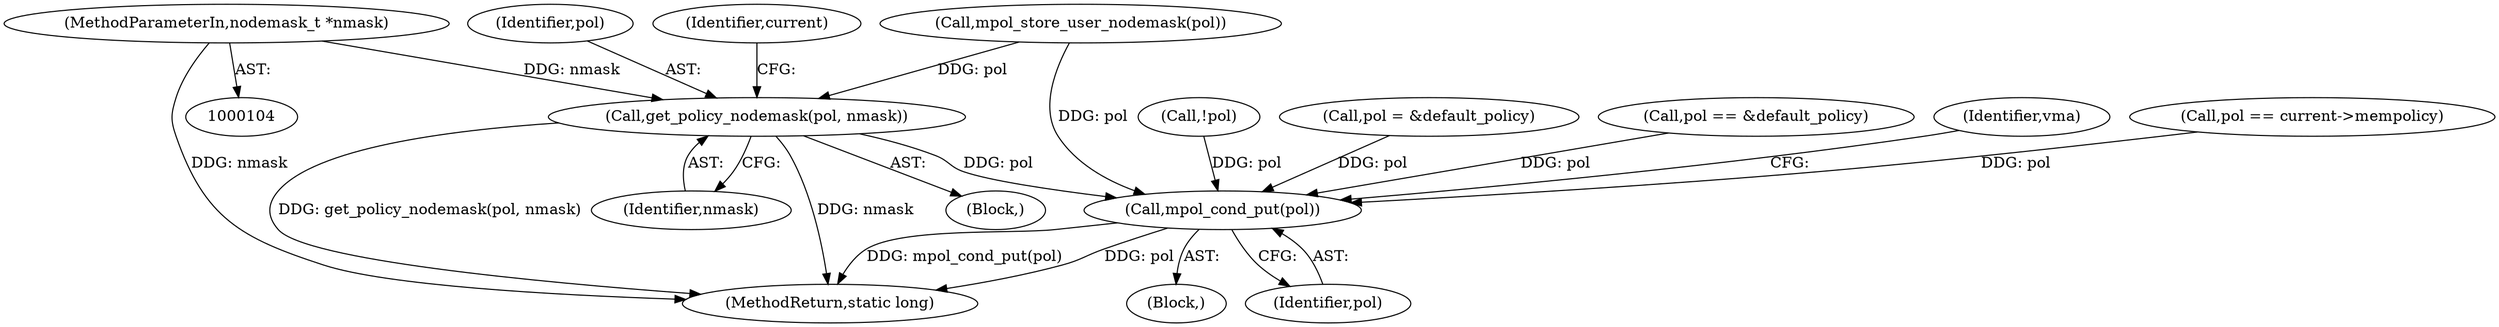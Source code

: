 digraph "0_linux_73223e4e2e3867ebf033a5a8eb2e5df0158ccc99@pointer" {
"1000106" [label="(MethodParameterIn,nodemask_t *nmask)"];
"1000333" [label="(Call,get_policy_nodemask(pol, nmask))"];
"1000339" [label="(Call,mpol_cond_put(pol))"];
"1000229" [label="(Call,pol = &default_policy)"];
"1000295" [label="(Call,pol == &default_policy)"];
"1000342" [label="(Identifier,vma)"];
"1000109" [label="(Block,)"];
"1000330" [label="(Block,)"];
"1000340" [label="(Identifier,pol)"];
"1000259" [label="(Call,pol == current->mempolicy)"];
"1000318" [label="(Call,mpol_store_user_nodemask(pol))"];
"1000227" [label="(Call,!pol)"];
"1000333" [label="(Call,get_policy_nodemask(pol, nmask))"];
"1000334" [label="(Identifier,pol)"];
"1000337" [label="(Identifier,current)"];
"1000106" [label="(MethodParameterIn,nodemask_t *nmask)"];
"1000335" [label="(Identifier,nmask)"];
"1000352" [label="(MethodReturn,static long)"];
"1000339" [label="(Call,mpol_cond_put(pol))"];
"1000106" -> "1000104"  [label="AST: "];
"1000106" -> "1000352"  [label="DDG: nmask"];
"1000106" -> "1000333"  [label="DDG: nmask"];
"1000333" -> "1000330"  [label="AST: "];
"1000333" -> "1000335"  [label="CFG: "];
"1000334" -> "1000333"  [label="AST: "];
"1000335" -> "1000333"  [label="AST: "];
"1000337" -> "1000333"  [label="CFG: "];
"1000333" -> "1000352"  [label="DDG: get_policy_nodemask(pol, nmask)"];
"1000333" -> "1000352"  [label="DDG: nmask"];
"1000318" -> "1000333"  [label="DDG: pol"];
"1000333" -> "1000339"  [label="DDG: pol"];
"1000339" -> "1000109"  [label="AST: "];
"1000339" -> "1000340"  [label="CFG: "];
"1000340" -> "1000339"  [label="AST: "];
"1000342" -> "1000339"  [label="CFG: "];
"1000339" -> "1000352"  [label="DDG: mpol_cond_put(pol)"];
"1000339" -> "1000352"  [label="DDG: pol"];
"1000295" -> "1000339"  [label="DDG: pol"];
"1000229" -> "1000339"  [label="DDG: pol"];
"1000259" -> "1000339"  [label="DDG: pol"];
"1000227" -> "1000339"  [label="DDG: pol"];
"1000318" -> "1000339"  [label="DDG: pol"];
}
